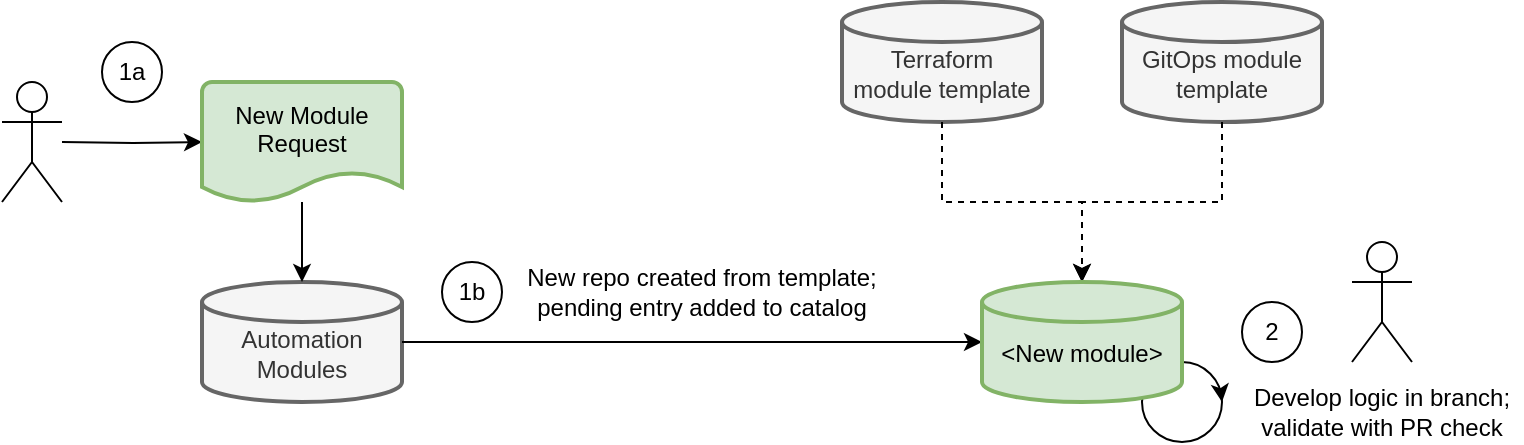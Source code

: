 <mxfile version="15.7.3" type="device"><diagram id="pX0rhH14pecVEW7e8U9W" name="Page-1"><mxGraphModel dx="782" dy="483" grid="1" gridSize="10" guides="1" tooltips="1" connect="1" arrows="1" fold="1" page="1" pageScale="1" pageWidth="1100" pageHeight="850" math="0" shadow="0"><root><mxCell id="0"/><mxCell id="1" parent="0"/><mxCell id="M7BKf1JWUsYnjRj1W5L--4" style="edgeStyle=orthogonalEdgeStyle;rounded=0;orthogonalLoop=1;jettySize=auto;html=1;" edge="1" parent="1" target="M7BKf1JWUsYnjRj1W5L--3"><mxGeometry relative="1" as="geometry"><mxPoint x="90" y="250" as="sourcePoint"/></mxGeometry></mxCell><mxCell id="M7BKf1JWUsYnjRj1W5L--1" value="" style="shape=umlActor;verticalLabelPosition=bottom;verticalAlign=top;html=1;outlineConnect=0;" vertex="1" parent="1"><mxGeometry x="60" y="220" width="30" height="60" as="geometry"/></mxCell><mxCell id="M7BKf1JWUsYnjRj1W5L--2" value="Automation Modules" style="strokeWidth=2;html=1;shape=mxgraph.flowchart.database;whiteSpace=wrap;spacingTop=12;fillColor=#f5f5f5;fontColor=#333333;strokeColor=#666666;" vertex="1" parent="1"><mxGeometry x="160" y="320" width="100" height="60" as="geometry"/></mxCell><mxCell id="M7BKf1JWUsYnjRj1W5L--3" value="New Module Request" style="strokeWidth=2;html=1;shape=mxgraph.flowchart.document2;whiteSpace=wrap;size=0.25;verticalAlign=top;spacingTop=3;fillColor=#d5e8d4;strokeColor=#82b366;" vertex="1" parent="1"><mxGeometry x="160" y="220" width="100" height="60" as="geometry"/></mxCell><mxCell id="M7BKf1JWUsYnjRj1W5L--5" value="" style="endArrow=classic;html=1;rounded=0;" edge="1" parent="1" source="M7BKf1JWUsYnjRj1W5L--3" target="M7BKf1JWUsYnjRj1W5L--2"><mxGeometry width="50" height="50" relative="1" as="geometry"><mxPoint x="410" y="400" as="sourcePoint"/><mxPoint x="460" y="350" as="targetPoint"/></mxGeometry></mxCell><mxCell id="M7BKf1JWUsYnjRj1W5L--8" value="Terraform module template" style="strokeWidth=2;html=1;shape=mxgraph.flowchart.database;whiteSpace=wrap;verticalAlign=middle;spacingTop=11;spacingLeft=2;spacingRight=2;fillColor=#f5f5f5;fontColor=#333333;strokeColor=#666666;" vertex="1" parent="1"><mxGeometry x="480" y="180" width="100" height="60" as="geometry"/></mxCell><mxCell id="M7BKf1JWUsYnjRj1W5L--9" value="GitOps module template" style="strokeWidth=2;html=1;shape=mxgraph.flowchart.database;whiteSpace=wrap;verticalAlign=middle;spacingTop=11;spacingLeft=2;spacingRight=2;fillColor=#f5f5f5;fontColor=#333333;strokeColor=#666666;" vertex="1" parent="1"><mxGeometry x="620" y="180" width="100" height="60" as="geometry"/></mxCell><mxCell id="M7BKf1JWUsYnjRj1W5L--11" value="" style="endArrow=classic;html=1;rounded=0;" edge="1" parent="1" source="M7BKf1JWUsYnjRj1W5L--2" target="M7BKf1JWUsYnjRj1W5L--10"><mxGeometry width="50" height="50" relative="1" as="geometry"><mxPoint x="520" y="410" as="sourcePoint"/><mxPoint x="570" y="360" as="targetPoint"/></mxGeometry></mxCell><mxCell id="M7BKf1JWUsYnjRj1W5L--12" value="" style="endArrow=classic;html=1;rounded=0;dashed=1;" edge="1" parent="1" source="M7BKf1JWUsYnjRj1W5L--8" target="M7BKf1JWUsYnjRj1W5L--10"><mxGeometry width="50" height="50" relative="1" as="geometry"><mxPoint x="550" y="410" as="sourcePoint"/><mxPoint x="600" y="360" as="targetPoint"/><Array as="points"><mxPoint x="530" y="280"/><mxPoint x="600" y="280"/></Array></mxGeometry></mxCell><mxCell id="M7BKf1JWUsYnjRj1W5L--13" value="" style="endArrow=classic;html=1;rounded=0;dashed=1;" edge="1" parent="1" source="M7BKf1JWUsYnjRj1W5L--9" target="M7BKf1JWUsYnjRj1W5L--10"><mxGeometry width="50" height="50" relative="1" as="geometry"><mxPoint x="540" y="250" as="sourcePoint"/><mxPoint x="600" y="330" as="targetPoint"/><Array as="points"><mxPoint x="670" y="280"/><mxPoint x="600" y="280"/></Array></mxGeometry></mxCell><mxCell id="M7BKf1JWUsYnjRj1W5L--15" value="" style="ellipse;whiteSpace=wrap;html=1;aspect=fixed;verticalAlign=middle;" vertex="1" parent="1"><mxGeometry x="630" y="360" width="40" height="40" as="geometry"/></mxCell><mxCell id="M7BKf1JWUsYnjRj1W5L--10" value="&amp;lt;New module&amp;gt;" style="strokeWidth=2;html=1;shape=mxgraph.flowchart.database;whiteSpace=wrap;verticalAlign=middle;spacingTop=11;spacingLeft=2;spacingRight=2;fillColor=#d5e8d4;strokeColor=#82b366;" vertex="1" parent="1"><mxGeometry x="550" y="320" width="100" height="60" as="geometry"/></mxCell><mxCell id="M7BKf1JWUsYnjRj1W5L--16" value="" style="endArrow=classic;html=1;rounded=0;entryX=1;entryY=0.5;entryDx=0;entryDy=0;exitX=0.98;exitY=0.335;exitDx=0;exitDy=0;exitPerimeter=0;" edge="1" parent="1" source="M7BKf1JWUsYnjRj1W5L--15" target="M7BKf1JWUsYnjRj1W5L--15"><mxGeometry width="50" height="50" relative="1" as="geometry"><mxPoint x="610" y="410" as="sourcePoint"/><mxPoint x="610" y="440" as="targetPoint"/></mxGeometry></mxCell><mxCell id="M7BKf1JWUsYnjRj1W5L--17" value="Develop logic in branch; validate with PR check" style="text;html=1;strokeColor=none;fillColor=none;align=center;verticalAlign=middle;whiteSpace=wrap;rounded=0;" vertex="1" parent="1"><mxGeometry x="680" y="370" width="140" height="30" as="geometry"/></mxCell><mxCell id="M7BKf1JWUsYnjRj1W5L--18" value="1a" style="ellipse;whiteSpace=wrap;html=1;aspect=fixed;fillColor=default;verticalAlign=middle;" vertex="1" parent="1"><mxGeometry x="110" y="200" width="30" height="30" as="geometry"/></mxCell><mxCell id="M7BKf1JWUsYnjRj1W5L--19" value="1b" style="ellipse;whiteSpace=wrap;html=1;aspect=fixed;fillColor=default;verticalAlign=middle;" vertex="1" parent="1"><mxGeometry x="280" y="310" width="30" height="30" as="geometry"/></mxCell><mxCell id="M7BKf1JWUsYnjRj1W5L--20" value="2" style="ellipse;whiteSpace=wrap;html=1;aspect=fixed;fillColor=default;verticalAlign=middle;" vertex="1" parent="1"><mxGeometry x="680" y="330" width="30" height="30" as="geometry"/></mxCell><mxCell id="M7BKf1JWUsYnjRj1W5L--23" value="" style="shape=umlActor;verticalLabelPosition=bottom;verticalAlign=top;html=1;outlineConnect=0;" vertex="1" parent="1"><mxGeometry x="735" y="300" width="30" height="60" as="geometry"/></mxCell><mxCell id="M7BKf1JWUsYnjRj1W5L--29" value="New repo created from template; pending entry added to catalog" style="text;html=1;strokeColor=none;fillColor=none;align=center;verticalAlign=middle;whiteSpace=wrap;rounded=0;" vertex="1" parent="1"><mxGeometry x="320" y="310" width="180" height="30" as="geometry"/></mxCell></root></mxGraphModel></diagram></mxfile>